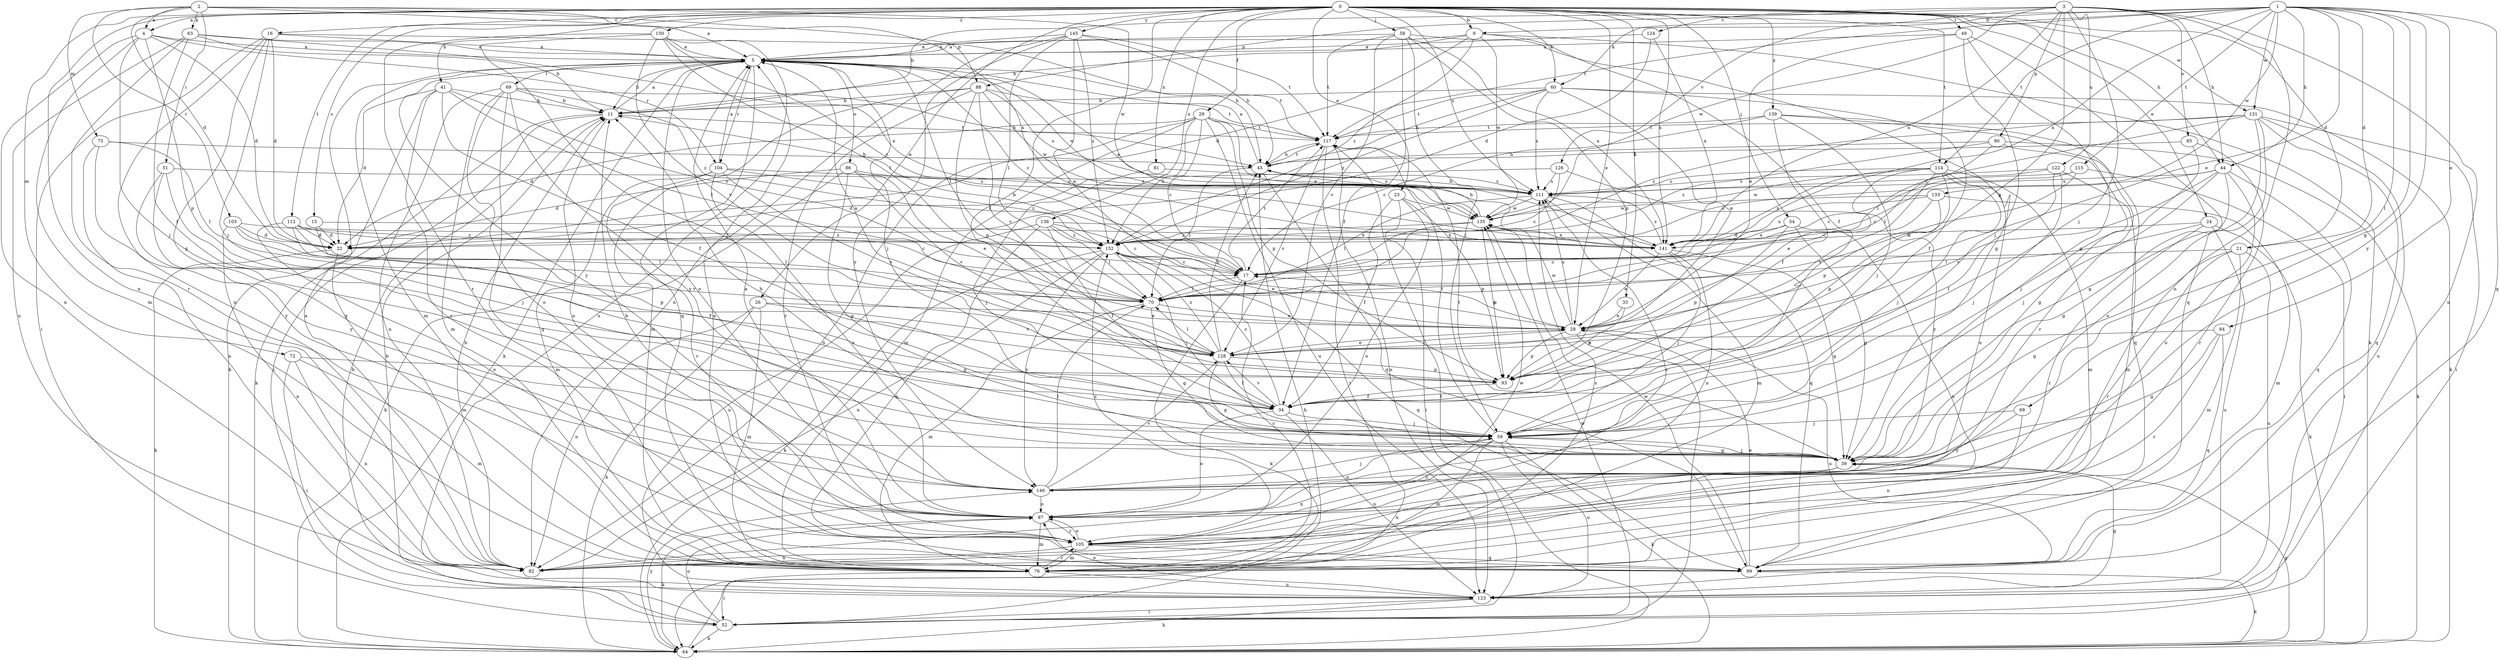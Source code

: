 strict digraph  {
0;
1;
2;
3;
4;
5;
9;
11;
15;
16;
17;
21;
22;
23;
24;
26;
28;
29;
33;
34;
39;
41;
44;
45;
49;
51;
52;
54;
58;
59;
60;
63;
64;
68;
69;
70;
72;
75;
76;
81;
82;
84;
85;
86;
87;
88;
90;
93;
99;
103;
104;
105;
111;
112;
114;
115;
117;
122;
123;
124;
126;
128;
131;
133;
135;
136;
139;
141;
145;
146;
150;
152;
0 -> 4  [label=a];
0 -> 9  [label=b];
0 -> 15  [label=c];
0 -> 16  [label=c];
0 -> 21  [label=d];
0 -> 23  [label=e];
0 -> 24  [label=e];
0 -> 26  [label=e];
0 -> 28  [label=e];
0 -> 29  [label=f];
0 -> 33  [label=f];
0 -> 34  [label=f];
0 -> 41  [label=h];
0 -> 44  [label=h];
0 -> 49  [label=i];
0 -> 54  [label=j];
0 -> 58  [label=j];
0 -> 60  [label=k];
0 -> 72  [label=m];
0 -> 81  [label=n];
0 -> 82  [label=n];
0 -> 111  [label=s];
0 -> 112  [label=t];
0 -> 114  [label=t];
0 -> 131  [label=w];
0 -> 136  [label=x];
0 -> 139  [label=x];
0 -> 141  [label=x];
0 -> 145  [label=y];
0 -> 150  [label=z];
1 -> 9  [label=b];
1 -> 11  [label=b];
1 -> 21  [label=d];
1 -> 28  [label=e];
1 -> 39  [label=g];
1 -> 44  [label=h];
1 -> 60  [label=k];
1 -> 68  [label=l];
1 -> 84  [label=o];
1 -> 99  [label=q];
1 -> 114  [label=t];
1 -> 115  [label=t];
1 -> 117  [label=t];
1 -> 131  [label=w];
1 -> 133  [label=w];
1 -> 141  [label=x];
1 -> 146  [label=y];
2 -> 4  [label=a];
2 -> 5  [label=a];
2 -> 22  [label=d];
2 -> 51  [label=i];
2 -> 63  [label=k];
2 -> 75  [label=m];
2 -> 88  [label=p];
2 -> 103  [label=r];
2 -> 135  [label=w];
2 -> 141  [label=x];
3 -> 44  [label=h];
3 -> 59  [label=j];
3 -> 82  [label=n];
3 -> 85  [label=o];
3 -> 88  [label=p];
3 -> 90  [label=p];
3 -> 93  [label=p];
3 -> 122  [label=u];
3 -> 123  [label=u];
3 -> 124  [label=v];
3 -> 126  [label=v];
3 -> 135  [label=w];
3 -> 141  [label=x];
4 -> 5  [label=a];
4 -> 22  [label=d];
4 -> 59  [label=j];
4 -> 76  [label=m];
4 -> 82  [label=n];
4 -> 93  [label=p];
4 -> 104  [label=r];
5 -> 11  [label=b];
5 -> 17  [label=c];
5 -> 59  [label=j];
5 -> 64  [label=k];
5 -> 69  [label=l];
5 -> 70  [label=l];
5 -> 76  [label=m];
5 -> 86  [label=o];
5 -> 87  [label=o];
5 -> 99  [label=q];
5 -> 104  [label=r];
5 -> 117  [label=t];
5 -> 135  [label=w];
5 -> 146  [label=y];
9 -> 5  [label=a];
9 -> 11  [label=b];
9 -> 22  [label=d];
9 -> 34  [label=f];
9 -> 64  [label=k];
9 -> 135  [label=w];
9 -> 152  [label=z];
11 -> 5  [label=a];
11 -> 52  [label=i];
11 -> 64  [label=k];
11 -> 87  [label=o];
11 -> 117  [label=t];
15 -> 22  [label=d];
15 -> 34  [label=f];
15 -> 141  [label=x];
16 -> 5  [label=a];
16 -> 22  [label=d];
16 -> 39  [label=g];
16 -> 45  [label=h];
16 -> 52  [label=i];
16 -> 59  [label=j];
16 -> 82  [label=n];
17 -> 11  [label=b];
17 -> 64  [label=k];
17 -> 70  [label=l];
17 -> 117  [label=t];
21 -> 17  [label=c];
21 -> 39  [label=g];
21 -> 76  [label=m];
21 -> 105  [label=r];
21 -> 123  [label=u];
22 -> 64  [label=k];
22 -> 76  [label=m];
23 -> 34  [label=f];
23 -> 52  [label=i];
23 -> 87  [label=o];
23 -> 93  [label=p];
23 -> 135  [label=w];
24 -> 64  [label=k];
24 -> 70  [label=l];
24 -> 105  [label=r];
24 -> 123  [label=u];
24 -> 141  [label=x];
26 -> 28  [label=e];
26 -> 64  [label=k];
26 -> 76  [label=m];
26 -> 82  [label=n];
26 -> 128  [label=v];
28 -> 17  [label=c];
28 -> 52  [label=i];
28 -> 93  [label=p];
28 -> 111  [label=s];
28 -> 123  [label=u];
28 -> 128  [label=v];
28 -> 135  [label=w];
29 -> 17  [label=c];
29 -> 22  [label=d];
29 -> 76  [label=m];
29 -> 82  [label=n];
29 -> 93  [label=p];
29 -> 117  [label=t];
29 -> 123  [label=u];
29 -> 141  [label=x];
29 -> 152  [label=z];
33 -> 28  [label=e];
33 -> 93  [label=p];
34 -> 59  [label=j];
34 -> 87  [label=o];
34 -> 123  [label=u];
34 -> 128  [label=v];
34 -> 152  [label=z];
39 -> 11  [label=b];
39 -> 59  [label=j];
39 -> 82  [label=n];
39 -> 117  [label=t];
39 -> 146  [label=y];
41 -> 11  [label=b];
41 -> 17  [label=c];
41 -> 22  [label=d];
41 -> 34  [label=f];
41 -> 64  [label=k];
41 -> 70  [label=l];
41 -> 105  [label=r];
44 -> 39  [label=g];
44 -> 59  [label=j];
44 -> 87  [label=o];
44 -> 99  [label=q];
44 -> 111  [label=s];
44 -> 128  [label=v];
44 -> 152  [label=z];
45 -> 5  [label=a];
45 -> 70  [label=l];
45 -> 99  [label=q];
45 -> 111  [label=s];
45 -> 117  [label=t];
49 -> 5  [label=a];
49 -> 28  [label=e];
49 -> 39  [label=g];
49 -> 59  [label=j];
49 -> 99  [label=q];
51 -> 39  [label=g];
51 -> 59  [label=j];
51 -> 111  [label=s];
51 -> 146  [label=y];
52 -> 11  [label=b];
52 -> 64  [label=k];
52 -> 87  [label=o];
52 -> 135  [label=w];
54 -> 22  [label=d];
54 -> 39  [label=g];
54 -> 82  [label=n];
54 -> 93  [label=p];
54 -> 141  [label=x];
58 -> 5  [label=a];
58 -> 34  [label=f];
58 -> 39  [label=g];
58 -> 59  [label=j];
58 -> 93  [label=p];
58 -> 117  [label=t];
58 -> 128  [label=v];
58 -> 141  [label=x];
59 -> 39  [label=g];
59 -> 64  [label=k];
59 -> 76  [label=m];
59 -> 82  [label=n];
59 -> 87  [label=o];
59 -> 117  [label=t];
59 -> 123  [label=u];
60 -> 11  [label=b];
60 -> 28  [label=e];
60 -> 34  [label=f];
60 -> 45  [label=h];
60 -> 64  [label=k];
60 -> 111  [label=s];
60 -> 117  [label=t];
60 -> 152  [label=z];
63 -> 5  [label=a];
63 -> 11  [label=b];
63 -> 34  [label=f];
63 -> 105  [label=r];
63 -> 123  [label=u];
63 -> 141  [label=x];
64 -> 39  [label=g];
64 -> 45  [label=h];
64 -> 117  [label=t];
64 -> 146  [label=y];
68 -> 59  [label=j];
68 -> 82  [label=n];
68 -> 146  [label=y];
69 -> 11  [label=b];
69 -> 45  [label=h];
69 -> 76  [label=m];
69 -> 82  [label=n];
69 -> 87  [label=o];
69 -> 99  [label=q];
69 -> 146  [label=y];
69 -> 152  [label=z];
70 -> 28  [label=e];
70 -> 39  [label=g];
70 -> 76  [label=m];
72 -> 52  [label=i];
72 -> 76  [label=m];
72 -> 82  [label=n];
72 -> 93  [label=p];
75 -> 45  [label=h];
75 -> 70  [label=l];
75 -> 82  [label=n];
75 -> 146  [label=y];
76 -> 17  [label=c];
76 -> 52  [label=i];
76 -> 105  [label=r];
76 -> 111  [label=s];
76 -> 123  [label=u];
81 -> 59  [label=j];
81 -> 111  [label=s];
82 -> 5  [label=a];
82 -> 11  [label=b];
84 -> 39  [label=g];
84 -> 99  [label=q];
84 -> 105  [label=r];
84 -> 128  [label=v];
85 -> 45  [label=h];
85 -> 59  [label=j];
85 -> 105  [label=r];
86 -> 22  [label=d];
86 -> 28  [label=e];
86 -> 39  [label=g];
86 -> 64  [label=k];
86 -> 111  [label=s];
86 -> 128  [label=v];
87 -> 5  [label=a];
87 -> 11  [label=b];
87 -> 64  [label=k];
87 -> 76  [label=m];
87 -> 105  [label=r];
88 -> 11  [label=b];
88 -> 76  [label=m];
88 -> 93  [label=p];
88 -> 105  [label=r];
88 -> 111  [label=s];
88 -> 117  [label=t];
88 -> 128  [label=v];
88 -> 135  [label=w];
90 -> 39  [label=g];
90 -> 45  [label=h];
90 -> 64  [label=k];
90 -> 70  [label=l];
90 -> 152  [label=z];
93 -> 34  [label=f];
99 -> 5  [label=a];
99 -> 28  [label=e];
99 -> 64  [label=k];
99 -> 135  [label=w];
103 -> 22  [label=d];
103 -> 70  [label=l];
103 -> 82  [label=n];
103 -> 93  [label=p];
103 -> 152  [label=z];
104 -> 5  [label=a];
104 -> 76  [label=m];
104 -> 87  [label=o];
104 -> 105  [label=r];
104 -> 111  [label=s];
104 -> 128  [label=v];
104 -> 152  [label=z];
105 -> 76  [label=m];
105 -> 82  [label=n];
105 -> 87  [label=o];
105 -> 99  [label=q];
105 -> 111  [label=s];
105 -> 135  [label=w];
105 -> 152  [label=z];
111 -> 45  [label=h];
111 -> 70  [label=l];
111 -> 76  [label=m];
111 -> 99  [label=q];
111 -> 135  [label=w];
112 -> 17  [label=c];
112 -> 22  [label=d];
112 -> 70  [label=l];
112 -> 87  [label=o];
112 -> 128  [label=v];
112 -> 152  [label=z];
114 -> 28  [label=e];
114 -> 59  [label=j];
114 -> 76  [label=m];
114 -> 87  [label=o];
114 -> 93  [label=p];
114 -> 111  [label=s];
114 -> 128  [label=v];
114 -> 135  [label=w];
114 -> 141  [label=x];
115 -> 17  [label=c];
115 -> 52  [label=i];
115 -> 70  [label=l];
115 -> 111  [label=s];
117 -> 45  [label=h];
117 -> 52  [label=i];
117 -> 123  [label=u];
117 -> 128  [label=v];
122 -> 17  [label=c];
122 -> 34  [label=f];
122 -> 59  [label=j];
122 -> 76  [label=m];
122 -> 111  [label=s];
123 -> 11  [label=b];
123 -> 39  [label=g];
123 -> 52  [label=i];
123 -> 64  [label=k];
123 -> 87  [label=o];
124 -> 5  [label=a];
124 -> 22  [label=d];
124 -> 141  [label=x];
126 -> 17  [label=c];
126 -> 22  [label=d];
126 -> 111  [label=s];
126 -> 146  [label=y];
128 -> 5  [label=a];
128 -> 28  [label=e];
128 -> 34  [label=f];
128 -> 39  [label=g];
128 -> 45  [label=h];
128 -> 70  [label=l];
128 -> 93  [label=p];
128 -> 152  [label=z];
131 -> 39  [label=g];
131 -> 52  [label=i];
131 -> 70  [label=l];
131 -> 87  [label=o];
131 -> 99  [label=q];
131 -> 117  [label=t];
131 -> 123  [label=u];
131 -> 152  [label=z];
133 -> 17  [label=c];
133 -> 76  [label=m];
133 -> 93  [label=p];
133 -> 135  [label=w];
133 -> 141  [label=x];
135 -> 45  [label=h];
135 -> 70  [label=l];
135 -> 93  [label=p];
135 -> 141  [label=x];
135 -> 152  [label=z];
136 -> 17  [label=c];
136 -> 34  [label=f];
136 -> 70  [label=l];
136 -> 99  [label=q];
136 -> 123  [label=u];
136 -> 141  [label=x];
136 -> 152  [label=z];
139 -> 17  [label=c];
139 -> 34  [label=f];
139 -> 59  [label=j];
139 -> 99  [label=q];
139 -> 105  [label=r];
139 -> 117  [label=t];
141 -> 5  [label=a];
141 -> 28  [label=e];
141 -> 39  [label=g];
141 -> 59  [label=j];
141 -> 87  [label=o];
141 -> 111  [label=s];
145 -> 5  [label=a];
145 -> 28  [label=e];
145 -> 45  [label=h];
145 -> 70  [label=l];
145 -> 82  [label=n];
145 -> 117  [label=t];
145 -> 146  [label=y];
145 -> 152  [label=z];
146 -> 59  [label=j];
146 -> 70  [label=l];
146 -> 87  [label=o];
146 -> 128  [label=v];
150 -> 5  [label=a];
150 -> 17  [label=c];
150 -> 59  [label=j];
150 -> 70  [label=l];
150 -> 105  [label=r];
150 -> 123  [label=u];
150 -> 128  [label=v];
152 -> 17  [label=c];
152 -> 28  [label=e];
152 -> 59  [label=j];
152 -> 64  [label=k];
152 -> 82  [label=n];
152 -> 99  [label=q];
152 -> 146  [label=y];
}
